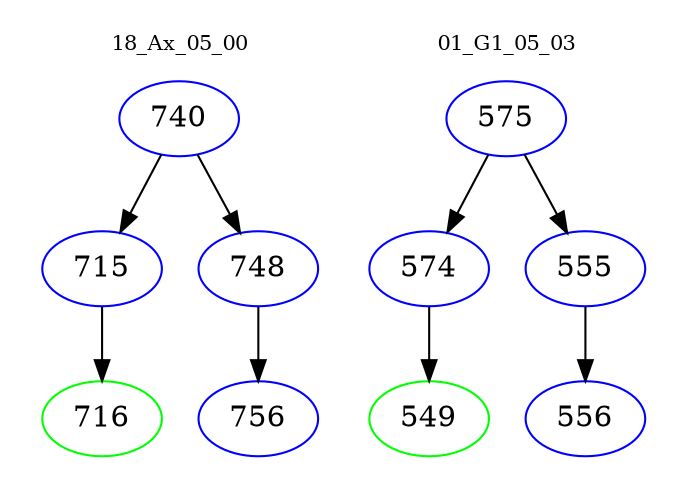 digraph{
subgraph cluster_0 {
color = white
label = "18_Ax_05_00";
fontsize=10;
T0_740 [label="740", color="blue"]
T0_740 -> T0_715 [color="black"]
T0_715 [label="715", color="blue"]
T0_715 -> T0_716 [color="black"]
T0_716 [label="716", color="green"]
T0_740 -> T0_748 [color="black"]
T0_748 [label="748", color="blue"]
T0_748 -> T0_756 [color="black"]
T0_756 [label="756", color="blue"]
}
subgraph cluster_1 {
color = white
label = "01_G1_05_03";
fontsize=10;
T1_575 [label="575", color="blue"]
T1_575 -> T1_574 [color="black"]
T1_574 [label="574", color="blue"]
T1_574 -> T1_549 [color="black"]
T1_549 [label="549", color="green"]
T1_575 -> T1_555 [color="black"]
T1_555 [label="555", color="blue"]
T1_555 -> T1_556 [color="black"]
T1_556 [label="556", color="blue"]
}
}
